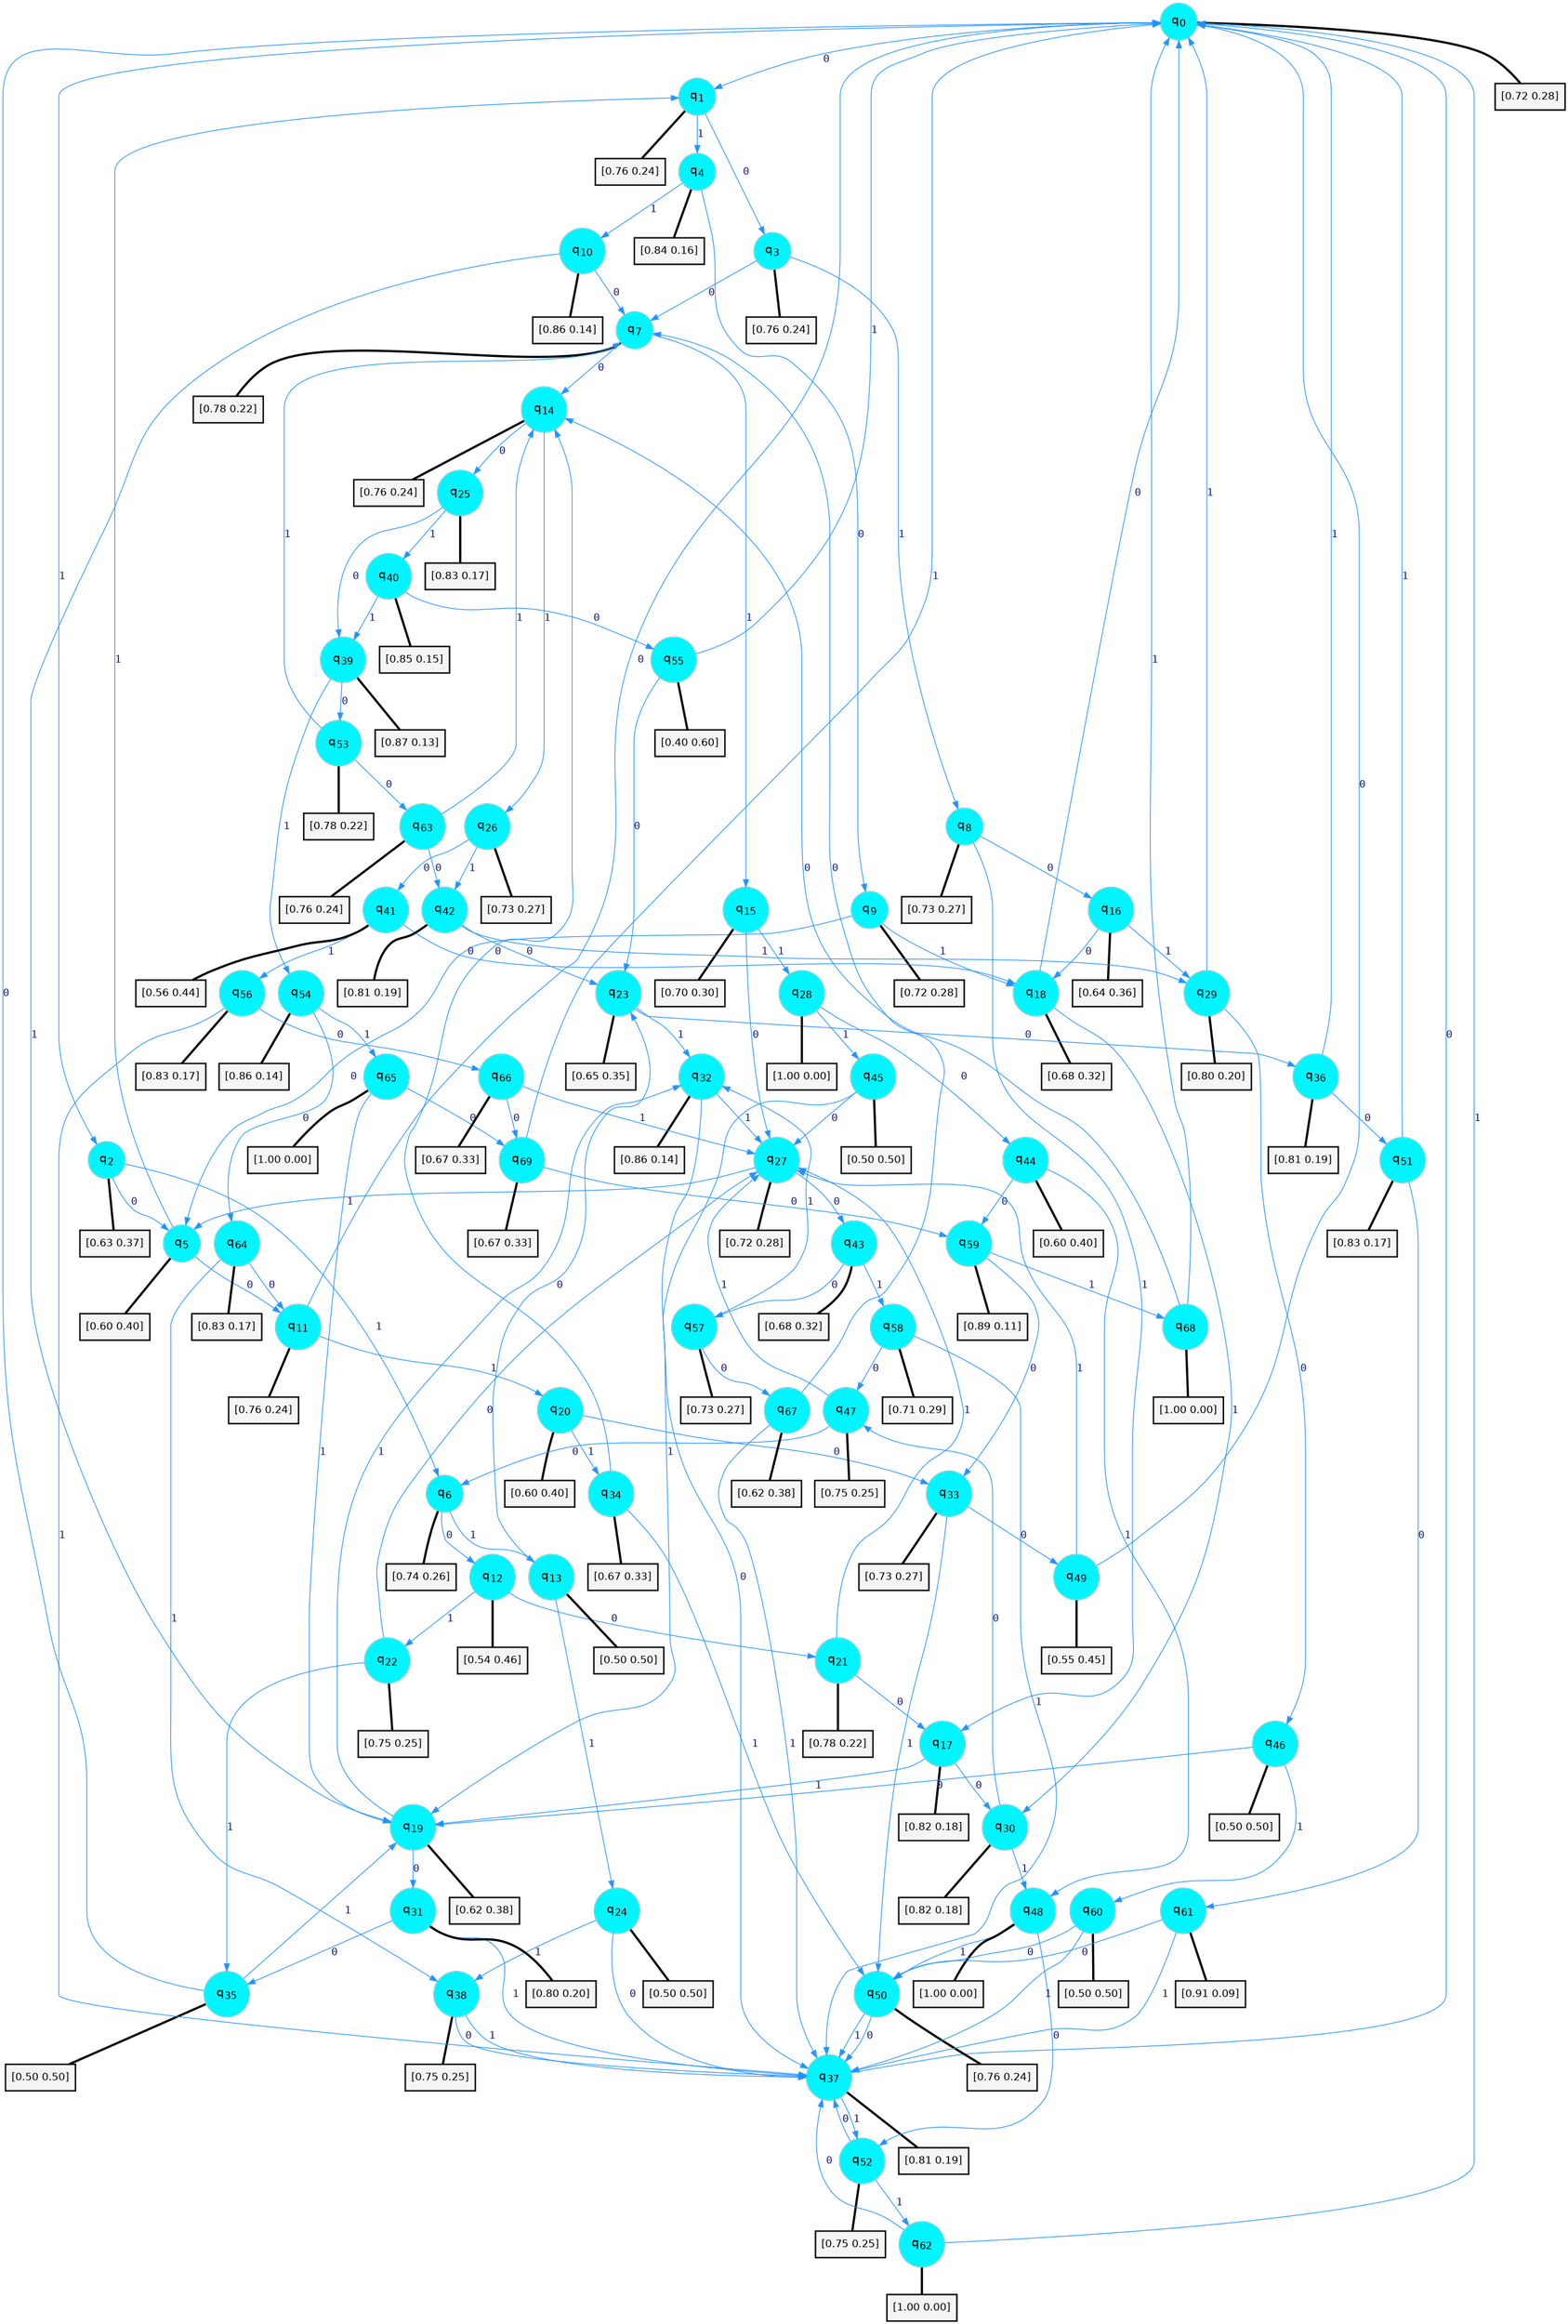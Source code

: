digraph G {
graph [
bgcolor=transparent, dpi=300, rankdir=TD, size="40,25"];
node [
color=gray, fillcolor=turquoise1, fontcolor=black, fontname=Helvetica, fontsize=16, fontweight=bold, shape=circle, style=filled];
edge [
arrowsize=1, color=dodgerblue1, fontcolor=midnightblue, fontname=courier, fontweight=bold, penwidth=1, style=solid, weight=20];
0[label=<q<SUB>0</SUB>>];
1[label=<q<SUB>1</SUB>>];
2[label=<q<SUB>2</SUB>>];
3[label=<q<SUB>3</SUB>>];
4[label=<q<SUB>4</SUB>>];
5[label=<q<SUB>5</SUB>>];
6[label=<q<SUB>6</SUB>>];
7[label=<q<SUB>7</SUB>>];
8[label=<q<SUB>8</SUB>>];
9[label=<q<SUB>9</SUB>>];
10[label=<q<SUB>10</SUB>>];
11[label=<q<SUB>11</SUB>>];
12[label=<q<SUB>12</SUB>>];
13[label=<q<SUB>13</SUB>>];
14[label=<q<SUB>14</SUB>>];
15[label=<q<SUB>15</SUB>>];
16[label=<q<SUB>16</SUB>>];
17[label=<q<SUB>17</SUB>>];
18[label=<q<SUB>18</SUB>>];
19[label=<q<SUB>19</SUB>>];
20[label=<q<SUB>20</SUB>>];
21[label=<q<SUB>21</SUB>>];
22[label=<q<SUB>22</SUB>>];
23[label=<q<SUB>23</SUB>>];
24[label=<q<SUB>24</SUB>>];
25[label=<q<SUB>25</SUB>>];
26[label=<q<SUB>26</SUB>>];
27[label=<q<SUB>27</SUB>>];
28[label=<q<SUB>28</SUB>>];
29[label=<q<SUB>29</SUB>>];
30[label=<q<SUB>30</SUB>>];
31[label=<q<SUB>31</SUB>>];
32[label=<q<SUB>32</SUB>>];
33[label=<q<SUB>33</SUB>>];
34[label=<q<SUB>34</SUB>>];
35[label=<q<SUB>35</SUB>>];
36[label=<q<SUB>36</SUB>>];
37[label=<q<SUB>37</SUB>>];
38[label=<q<SUB>38</SUB>>];
39[label=<q<SUB>39</SUB>>];
40[label=<q<SUB>40</SUB>>];
41[label=<q<SUB>41</SUB>>];
42[label=<q<SUB>42</SUB>>];
43[label=<q<SUB>43</SUB>>];
44[label=<q<SUB>44</SUB>>];
45[label=<q<SUB>45</SUB>>];
46[label=<q<SUB>46</SUB>>];
47[label=<q<SUB>47</SUB>>];
48[label=<q<SUB>48</SUB>>];
49[label=<q<SUB>49</SUB>>];
50[label=<q<SUB>50</SUB>>];
51[label=<q<SUB>51</SUB>>];
52[label=<q<SUB>52</SUB>>];
53[label=<q<SUB>53</SUB>>];
54[label=<q<SUB>54</SUB>>];
55[label=<q<SUB>55</SUB>>];
56[label=<q<SUB>56</SUB>>];
57[label=<q<SUB>57</SUB>>];
58[label=<q<SUB>58</SUB>>];
59[label=<q<SUB>59</SUB>>];
60[label=<q<SUB>60</SUB>>];
61[label=<q<SUB>61</SUB>>];
62[label=<q<SUB>62</SUB>>];
63[label=<q<SUB>63</SUB>>];
64[label=<q<SUB>64</SUB>>];
65[label=<q<SUB>65</SUB>>];
66[label=<q<SUB>66</SUB>>];
67[label=<q<SUB>67</SUB>>];
68[label=<q<SUB>68</SUB>>];
69[label=<q<SUB>69</SUB>>];
70[label="[0.72 0.28]", shape=box,fontcolor=black, fontname=Helvetica, fontsize=14, penwidth=2, fillcolor=whitesmoke,color=black];
71[label="[0.76 0.24]", shape=box,fontcolor=black, fontname=Helvetica, fontsize=14, penwidth=2, fillcolor=whitesmoke,color=black];
72[label="[0.63 0.37]", shape=box,fontcolor=black, fontname=Helvetica, fontsize=14, penwidth=2, fillcolor=whitesmoke,color=black];
73[label="[0.76 0.24]", shape=box,fontcolor=black, fontname=Helvetica, fontsize=14, penwidth=2, fillcolor=whitesmoke,color=black];
74[label="[0.84 0.16]", shape=box,fontcolor=black, fontname=Helvetica, fontsize=14, penwidth=2, fillcolor=whitesmoke,color=black];
75[label="[0.60 0.40]", shape=box,fontcolor=black, fontname=Helvetica, fontsize=14, penwidth=2, fillcolor=whitesmoke,color=black];
76[label="[0.74 0.26]", shape=box,fontcolor=black, fontname=Helvetica, fontsize=14, penwidth=2, fillcolor=whitesmoke,color=black];
77[label="[0.78 0.22]", shape=box,fontcolor=black, fontname=Helvetica, fontsize=14, penwidth=2, fillcolor=whitesmoke,color=black];
78[label="[0.73 0.27]", shape=box,fontcolor=black, fontname=Helvetica, fontsize=14, penwidth=2, fillcolor=whitesmoke,color=black];
79[label="[0.72 0.28]", shape=box,fontcolor=black, fontname=Helvetica, fontsize=14, penwidth=2, fillcolor=whitesmoke,color=black];
80[label="[0.86 0.14]", shape=box,fontcolor=black, fontname=Helvetica, fontsize=14, penwidth=2, fillcolor=whitesmoke,color=black];
81[label="[0.76 0.24]", shape=box,fontcolor=black, fontname=Helvetica, fontsize=14, penwidth=2, fillcolor=whitesmoke,color=black];
82[label="[0.54 0.46]", shape=box,fontcolor=black, fontname=Helvetica, fontsize=14, penwidth=2, fillcolor=whitesmoke,color=black];
83[label="[0.50 0.50]", shape=box,fontcolor=black, fontname=Helvetica, fontsize=14, penwidth=2, fillcolor=whitesmoke,color=black];
84[label="[0.76 0.24]", shape=box,fontcolor=black, fontname=Helvetica, fontsize=14, penwidth=2, fillcolor=whitesmoke,color=black];
85[label="[0.70 0.30]", shape=box,fontcolor=black, fontname=Helvetica, fontsize=14, penwidth=2, fillcolor=whitesmoke,color=black];
86[label="[0.64 0.36]", shape=box,fontcolor=black, fontname=Helvetica, fontsize=14, penwidth=2, fillcolor=whitesmoke,color=black];
87[label="[0.82 0.18]", shape=box,fontcolor=black, fontname=Helvetica, fontsize=14, penwidth=2, fillcolor=whitesmoke,color=black];
88[label="[0.68 0.32]", shape=box,fontcolor=black, fontname=Helvetica, fontsize=14, penwidth=2, fillcolor=whitesmoke,color=black];
89[label="[0.62 0.38]", shape=box,fontcolor=black, fontname=Helvetica, fontsize=14, penwidth=2, fillcolor=whitesmoke,color=black];
90[label="[0.60 0.40]", shape=box,fontcolor=black, fontname=Helvetica, fontsize=14, penwidth=2, fillcolor=whitesmoke,color=black];
91[label="[0.78 0.22]", shape=box,fontcolor=black, fontname=Helvetica, fontsize=14, penwidth=2, fillcolor=whitesmoke,color=black];
92[label="[0.75 0.25]", shape=box,fontcolor=black, fontname=Helvetica, fontsize=14, penwidth=2, fillcolor=whitesmoke,color=black];
93[label="[0.65 0.35]", shape=box,fontcolor=black, fontname=Helvetica, fontsize=14, penwidth=2, fillcolor=whitesmoke,color=black];
94[label="[0.50 0.50]", shape=box,fontcolor=black, fontname=Helvetica, fontsize=14, penwidth=2, fillcolor=whitesmoke,color=black];
95[label="[0.83 0.17]", shape=box,fontcolor=black, fontname=Helvetica, fontsize=14, penwidth=2, fillcolor=whitesmoke,color=black];
96[label="[0.73 0.27]", shape=box,fontcolor=black, fontname=Helvetica, fontsize=14, penwidth=2, fillcolor=whitesmoke,color=black];
97[label="[0.72 0.28]", shape=box,fontcolor=black, fontname=Helvetica, fontsize=14, penwidth=2, fillcolor=whitesmoke,color=black];
98[label="[1.00 0.00]", shape=box,fontcolor=black, fontname=Helvetica, fontsize=14, penwidth=2, fillcolor=whitesmoke,color=black];
99[label="[0.80 0.20]", shape=box,fontcolor=black, fontname=Helvetica, fontsize=14, penwidth=2, fillcolor=whitesmoke,color=black];
100[label="[0.82 0.18]", shape=box,fontcolor=black, fontname=Helvetica, fontsize=14, penwidth=2, fillcolor=whitesmoke,color=black];
101[label="[0.80 0.20]", shape=box,fontcolor=black, fontname=Helvetica, fontsize=14, penwidth=2, fillcolor=whitesmoke,color=black];
102[label="[0.86 0.14]", shape=box,fontcolor=black, fontname=Helvetica, fontsize=14, penwidth=2, fillcolor=whitesmoke,color=black];
103[label="[0.73 0.27]", shape=box,fontcolor=black, fontname=Helvetica, fontsize=14, penwidth=2, fillcolor=whitesmoke,color=black];
104[label="[0.67 0.33]", shape=box,fontcolor=black, fontname=Helvetica, fontsize=14, penwidth=2, fillcolor=whitesmoke,color=black];
105[label="[0.50 0.50]", shape=box,fontcolor=black, fontname=Helvetica, fontsize=14, penwidth=2, fillcolor=whitesmoke,color=black];
106[label="[0.81 0.19]", shape=box,fontcolor=black, fontname=Helvetica, fontsize=14, penwidth=2, fillcolor=whitesmoke,color=black];
107[label="[0.81 0.19]", shape=box,fontcolor=black, fontname=Helvetica, fontsize=14, penwidth=2, fillcolor=whitesmoke,color=black];
108[label="[0.75 0.25]", shape=box,fontcolor=black, fontname=Helvetica, fontsize=14, penwidth=2, fillcolor=whitesmoke,color=black];
109[label="[0.87 0.13]", shape=box,fontcolor=black, fontname=Helvetica, fontsize=14, penwidth=2, fillcolor=whitesmoke,color=black];
110[label="[0.85 0.15]", shape=box,fontcolor=black, fontname=Helvetica, fontsize=14, penwidth=2, fillcolor=whitesmoke,color=black];
111[label="[0.56 0.44]", shape=box,fontcolor=black, fontname=Helvetica, fontsize=14, penwidth=2, fillcolor=whitesmoke,color=black];
112[label="[0.81 0.19]", shape=box,fontcolor=black, fontname=Helvetica, fontsize=14, penwidth=2, fillcolor=whitesmoke,color=black];
113[label="[0.68 0.32]", shape=box,fontcolor=black, fontname=Helvetica, fontsize=14, penwidth=2, fillcolor=whitesmoke,color=black];
114[label="[0.60 0.40]", shape=box,fontcolor=black, fontname=Helvetica, fontsize=14, penwidth=2, fillcolor=whitesmoke,color=black];
115[label="[0.50 0.50]", shape=box,fontcolor=black, fontname=Helvetica, fontsize=14, penwidth=2, fillcolor=whitesmoke,color=black];
116[label="[0.50 0.50]", shape=box,fontcolor=black, fontname=Helvetica, fontsize=14, penwidth=2, fillcolor=whitesmoke,color=black];
117[label="[0.75 0.25]", shape=box,fontcolor=black, fontname=Helvetica, fontsize=14, penwidth=2, fillcolor=whitesmoke,color=black];
118[label="[1.00 0.00]", shape=box,fontcolor=black, fontname=Helvetica, fontsize=14, penwidth=2, fillcolor=whitesmoke,color=black];
119[label="[0.55 0.45]", shape=box,fontcolor=black, fontname=Helvetica, fontsize=14, penwidth=2, fillcolor=whitesmoke,color=black];
120[label="[0.76 0.24]", shape=box,fontcolor=black, fontname=Helvetica, fontsize=14, penwidth=2, fillcolor=whitesmoke,color=black];
121[label="[0.83 0.17]", shape=box,fontcolor=black, fontname=Helvetica, fontsize=14, penwidth=2, fillcolor=whitesmoke,color=black];
122[label="[0.75 0.25]", shape=box,fontcolor=black, fontname=Helvetica, fontsize=14, penwidth=2, fillcolor=whitesmoke,color=black];
123[label="[0.78 0.22]", shape=box,fontcolor=black, fontname=Helvetica, fontsize=14, penwidth=2, fillcolor=whitesmoke,color=black];
124[label="[0.86 0.14]", shape=box,fontcolor=black, fontname=Helvetica, fontsize=14, penwidth=2, fillcolor=whitesmoke,color=black];
125[label="[0.40 0.60]", shape=box,fontcolor=black, fontname=Helvetica, fontsize=14, penwidth=2, fillcolor=whitesmoke,color=black];
126[label="[0.83 0.17]", shape=box,fontcolor=black, fontname=Helvetica, fontsize=14, penwidth=2, fillcolor=whitesmoke,color=black];
127[label="[0.73 0.27]", shape=box,fontcolor=black, fontname=Helvetica, fontsize=14, penwidth=2, fillcolor=whitesmoke,color=black];
128[label="[0.71 0.29]", shape=box,fontcolor=black, fontname=Helvetica, fontsize=14, penwidth=2, fillcolor=whitesmoke,color=black];
129[label="[0.89 0.11]", shape=box,fontcolor=black, fontname=Helvetica, fontsize=14, penwidth=2, fillcolor=whitesmoke,color=black];
130[label="[0.50 0.50]", shape=box,fontcolor=black, fontname=Helvetica, fontsize=14, penwidth=2, fillcolor=whitesmoke,color=black];
131[label="[0.91 0.09]", shape=box,fontcolor=black, fontname=Helvetica, fontsize=14, penwidth=2, fillcolor=whitesmoke,color=black];
132[label="[1.00 0.00]", shape=box,fontcolor=black, fontname=Helvetica, fontsize=14, penwidth=2, fillcolor=whitesmoke,color=black];
133[label="[0.76 0.24]", shape=box,fontcolor=black, fontname=Helvetica, fontsize=14, penwidth=2, fillcolor=whitesmoke,color=black];
134[label="[0.83 0.17]", shape=box,fontcolor=black, fontname=Helvetica, fontsize=14, penwidth=2, fillcolor=whitesmoke,color=black];
135[label="[1.00 0.00]", shape=box,fontcolor=black, fontname=Helvetica, fontsize=14, penwidth=2, fillcolor=whitesmoke,color=black];
136[label="[0.67 0.33]", shape=box,fontcolor=black, fontname=Helvetica, fontsize=14, penwidth=2, fillcolor=whitesmoke,color=black];
137[label="[0.62 0.38]", shape=box,fontcolor=black, fontname=Helvetica, fontsize=14, penwidth=2, fillcolor=whitesmoke,color=black];
138[label="[1.00 0.00]", shape=box,fontcolor=black, fontname=Helvetica, fontsize=14, penwidth=2, fillcolor=whitesmoke,color=black];
139[label="[0.67 0.33]", shape=box,fontcolor=black, fontname=Helvetica, fontsize=14, penwidth=2, fillcolor=whitesmoke,color=black];
0->1 [label=0];
0->2 [label=1];
0->70 [arrowhead=none, penwidth=3,color=black];
1->3 [label=0];
1->4 [label=1];
1->71 [arrowhead=none, penwidth=3,color=black];
2->5 [label=0];
2->6 [label=1];
2->72 [arrowhead=none, penwidth=3,color=black];
3->7 [label=0];
3->8 [label=1];
3->73 [arrowhead=none, penwidth=3,color=black];
4->9 [label=0];
4->10 [label=1];
4->74 [arrowhead=none, penwidth=3,color=black];
5->11 [label=0];
5->1 [label=1];
5->75 [arrowhead=none, penwidth=3,color=black];
6->12 [label=0];
6->13 [label=1];
6->76 [arrowhead=none, penwidth=3,color=black];
7->14 [label=0];
7->15 [label=1];
7->77 [arrowhead=none, penwidth=3,color=black];
8->16 [label=0];
8->17 [label=1];
8->78 [arrowhead=none, penwidth=3,color=black];
9->5 [label=0];
9->18 [label=1];
9->79 [arrowhead=none, penwidth=3,color=black];
10->7 [label=0];
10->19 [label=1];
10->80 [arrowhead=none, penwidth=3,color=black];
11->0 [label=0];
11->20 [label=1];
11->81 [arrowhead=none, penwidth=3,color=black];
12->21 [label=0];
12->22 [label=1];
12->82 [arrowhead=none, penwidth=3,color=black];
13->23 [label=0];
13->24 [label=1];
13->83 [arrowhead=none, penwidth=3,color=black];
14->25 [label=0];
14->26 [label=1];
14->84 [arrowhead=none, penwidth=3,color=black];
15->27 [label=0];
15->28 [label=1];
15->85 [arrowhead=none, penwidth=3,color=black];
16->18 [label=0];
16->29 [label=1];
16->86 [arrowhead=none, penwidth=3,color=black];
17->30 [label=0];
17->19 [label=1];
17->87 [arrowhead=none, penwidth=3,color=black];
18->0 [label=0];
18->30 [label=1];
18->88 [arrowhead=none, penwidth=3,color=black];
19->31 [label=0];
19->32 [label=1];
19->89 [arrowhead=none, penwidth=3,color=black];
20->33 [label=0];
20->34 [label=1];
20->90 [arrowhead=none, penwidth=3,color=black];
21->17 [label=0];
21->27 [label=1];
21->91 [arrowhead=none, penwidth=3,color=black];
22->27 [label=0];
22->35 [label=1];
22->92 [arrowhead=none, penwidth=3,color=black];
23->36 [label=0];
23->32 [label=1];
23->93 [arrowhead=none, penwidth=3,color=black];
24->37 [label=0];
24->38 [label=1];
24->94 [arrowhead=none, penwidth=3,color=black];
25->39 [label=0];
25->40 [label=1];
25->95 [arrowhead=none, penwidth=3,color=black];
26->41 [label=0];
26->42 [label=1];
26->96 [arrowhead=none, penwidth=3,color=black];
27->43 [label=0];
27->5 [label=1];
27->97 [arrowhead=none, penwidth=3,color=black];
28->44 [label=0];
28->45 [label=1];
28->98 [arrowhead=none, penwidth=3,color=black];
29->46 [label=0];
29->0 [label=1];
29->99 [arrowhead=none, penwidth=3,color=black];
30->47 [label=0];
30->48 [label=1];
30->100 [arrowhead=none, penwidth=3,color=black];
31->35 [label=0];
31->37 [label=1];
31->101 [arrowhead=none, penwidth=3,color=black];
32->37 [label=0];
32->27 [label=1];
32->102 [arrowhead=none, penwidth=3,color=black];
33->49 [label=0];
33->50 [label=1];
33->103 [arrowhead=none, penwidth=3,color=black];
34->14 [label=0];
34->50 [label=1];
34->104 [arrowhead=none, penwidth=3,color=black];
35->0 [label=0];
35->19 [label=1];
35->105 [arrowhead=none, penwidth=3,color=black];
36->51 [label=0];
36->0 [label=1];
36->106 [arrowhead=none, penwidth=3,color=black];
37->0 [label=0];
37->52 [label=1];
37->107 [arrowhead=none, penwidth=3,color=black];
38->37 [label=0];
38->37 [label=1];
38->108 [arrowhead=none, penwidth=3,color=black];
39->53 [label=0];
39->54 [label=1];
39->109 [arrowhead=none, penwidth=3,color=black];
40->55 [label=0];
40->39 [label=1];
40->110 [arrowhead=none, penwidth=3,color=black];
41->18 [label=0];
41->56 [label=1];
41->111 [arrowhead=none, penwidth=3,color=black];
42->23 [label=0];
42->29 [label=1];
42->112 [arrowhead=none, penwidth=3,color=black];
43->57 [label=0];
43->58 [label=1];
43->113 [arrowhead=none, penwidth=3,color=black];
44->59 [label=0];
44->48 [label=1];
44->114 [arrowhead=none, penwidth=3,color=black];
45->27 [label=0];
45->19 [label=1];
45->115 [arrowhead=none, penwidth=3,color=black];
46->19 [label=0];
46->60 [label=1];
46->116 [arrowhead=none, penwidth=3,color=black];
47->6 [label=0];
47->27 [label=1];
47->117 [arrowhead=none, penwidth=3,color=black];
48->52 [label=0];
48->50 [label=1];
48->118 [arrowhead=none, penwidth=3,color=black];
49->0 [label=0];
49->27 [label=1];
49->119 [arrowhead=none, penwidth=3,color=black];
50->37 [label=0];
50->37 [label=1];
50->120 [arrowhead=none, penwidth=3,color=black];
51->61 [label=0];
51->0 [label=1];
51->121 [arrowhead=none, penwidth=3,color=black];
52->37 [label=0];
52->62 [label=1];
52->122 [arrowhead=none, penwidth=3,color=black];
53->63 [label=0];
53->7 [label=1];
53->123 [arrowhead=none, penwidth=3,color=black];
54->64 [label=0];
54->65 [label=1];
54->124 [arrowhead=none, penwidth=3,color=black];
55->23 [label=0];
55->0 [label=1];
55->125 [arrowhead=none, penwidth=3,color=black];
56->66 [label=0];
56->37 [label=1];
56->126 [arrowhead=none, penwidth=3,color=black];
57->67 [label=0];
57->32 [label=1];
57->127 [arrowhead=none, penwidth=3,color=black];
58->47 [label=0];
58->37 [label=1];
58->128 [arrowhead=none, penwidth=3,color=black];
59->33 [label=0];
59->68 [label=1];
59->129 [arrowhead=none, penwidth=3,color=black];
60->50 [label=0];
60->37 [label=1];
60->130 [arrowhead=none, penwidth=3,color=black];
61->50 [label=0];
61->37 [label=1];
61->131 [arrowhead=none, penwidth=3,color=black];
62->37 [label=0];
62->0 [label=1];
62->132 [arrowhead=none, penwidth=3,color=black];
63->42 [label=0];
63->14 [label=1];
63->133 [arrowhead=none, penwidth=3,color=black];
64->11 [label=0];
64->38 [label=1];
64->134 [arrowhead=none, penwidth=3,color=black];
65->69 [label=0];
65->19 [label=1];
65->135 [arrowhead=none, penwidth=3,color=black];
66->69 [label=0];
66->27 [label=1];
66->136 [arrowhead=none, penwidth=3,color=black];
67->7 [label=0];
67->37 [label=1];
67->137 [arrowhead=none, penwidth=3,color=black];
68->14 [label=0];
68->0 [label=1];
68->138 [arrowhead=none, penwidth=3,color=black];
69->59 [label=0];
69->0 [label=1];
69->139 [arrowhead=none, penwidth=3,color=black];
}
